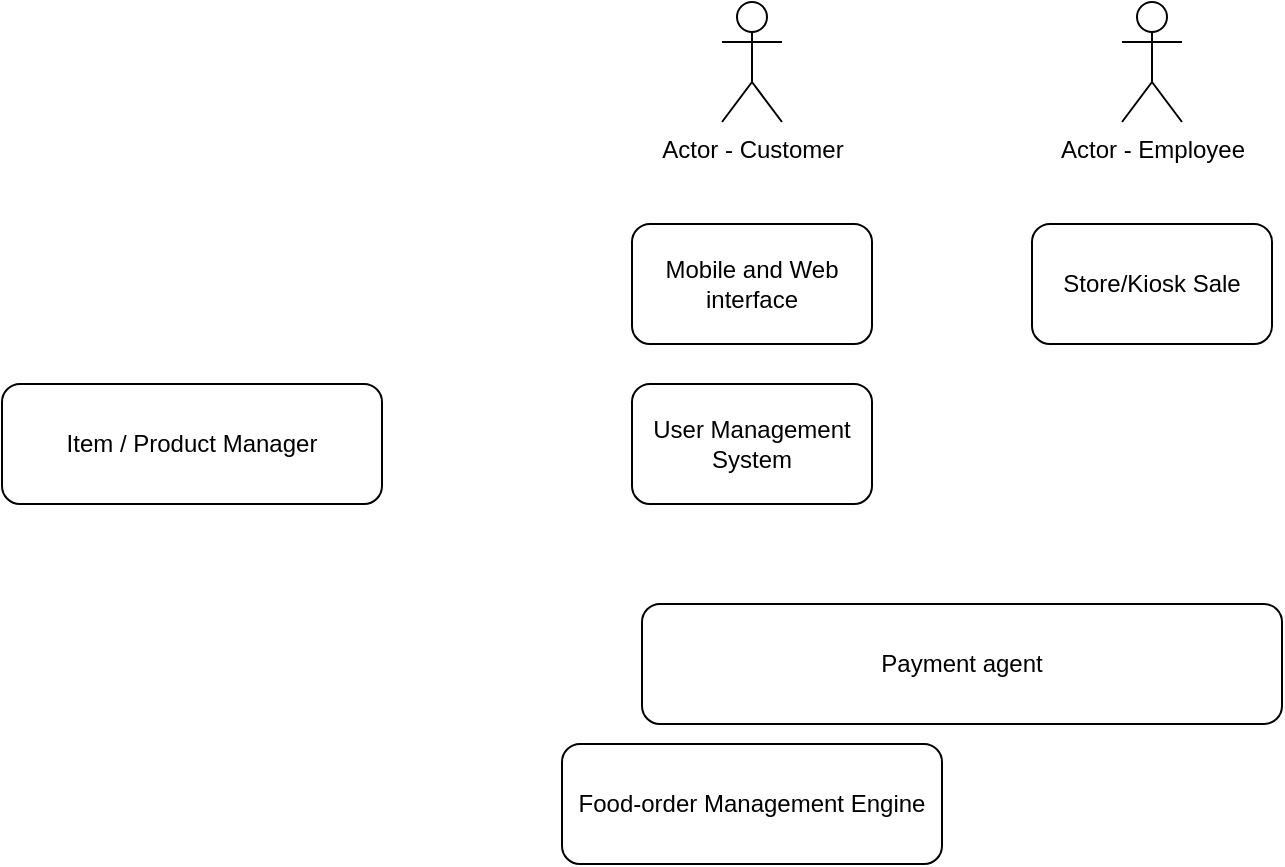 <mxfile version="13.8.4" type="github">
  <diagram id="mrOTsqda7IKm6iGV-Wj5" name="Page-1">
    <mxGraphModel dx="742" dy="433" grid="1" gridSize="10" guides="1" tooltips="1" connect="1" arrows="1" fold="1" page="1" pageScale="1" pageWidth="850" pageHeight="1100" math="0" shadow="0">
      <root>
        <mxCell id="0" />
        <mxCell id="1" parent="0" />
        <mxCell id="Ee-T2DxK372GyuqHqMaR-1" value="&lt;span&gt;Food-order Management Engine &lt;/span&gt;" style="rounded=1;whiteSpace=wrap;html=1;" vertex="1" parent="1">
          <mxGeometry x="280" y="430" width="190" height="60" as="geometry" />
        </mxCell>
        <mxCell id="Ee-T2DxK372GyuqHqMaR-2" value="Item / Product Manager" style="rounded=1;whiteSpace=wrap;html=1;" vertex="1" parent="1">
          <mxGeometry y="250" width="190" height="60" as="geometry" />
        </mxCell>
        <mxCell id="Ee-T2DxK372GyuqHqMaR-4" value="User Management System" style="rounded=1;whiteSpace=wrap;html=1;" vertex="1" parent="1">
          <mxGeometry x="315" y="250" width="120" height="60" as="geometry" />
        </mxCell>
        <mxCell id="Ee-T2DxK372GyuqHqMaR-5" value="&lt;p&gt;&lt;span&gt;&lt;span&gt;&lt;/span&gt;&lt;/span&gt;&lt;span&gt;Mobile and Web interface&lt;/span&gt;&lt;/p&gt;" style="rounded=1;whiteSpace=wrap;html=1;" vertex="1" parent="1">
          <mxGeometry x="315" y="170" width="120" height="60" as="geometry" />
        </mxCell>
        <mxCell id="Ee-T2DxK372GyuqHqMaR-6" value="Actor - Customer" style="shape=umlActor;verticalLabelPosition=bottom;verticalAlign=top;html=1;outlineConnect=0;" vertex="1" parent="1">
          <mxGeometry x="360" y="59" width="30" height="60" as="geometry" />
        </mxCell>
        <mxCell id="Ee-T2DxK372GyuqHqMaR-7" value="Actor - Employee" style="shape=umlActor;verticalLabelPosition=bottom;verticalAlign=top;html=1;outlineConnect=0;" vertex="1" parent="1">
          <mxGeometry x="560" y="59" width="30" height="60" as="geometry" />
        </mxCell>
        <mxCell id="Ee-T2DxK372GyuqHqMaR-8" value="&lt;p&gt;&lt;span&gt;Store/Kiosk Sale&lt;/span&gt;&lt;/p&gt;" style="rounded=1;whiteSpace=wrap;html=1;" vertex="1" parent="1">
          <mxGeometry x="515" y="170" width="120" height="60" as="geometry" />
        </mxCell>
        <mxCell id="Ee-T2DxK372GyuqHqMaR-9" value="&lt;p&gt;&lt;span&gt;Payment agent&lt;/span&gt;&lt;/p&gt;" style="rounded=1;whiteSpace=wrap;html=1;" vertex="1" parent="1">
          <mxGeometry x="320" y="360" width="320" height="60" as="geometry" />
        </mxCell>
      </root>
    </mxGraphModel>
  </diagram>
</mxfile>
